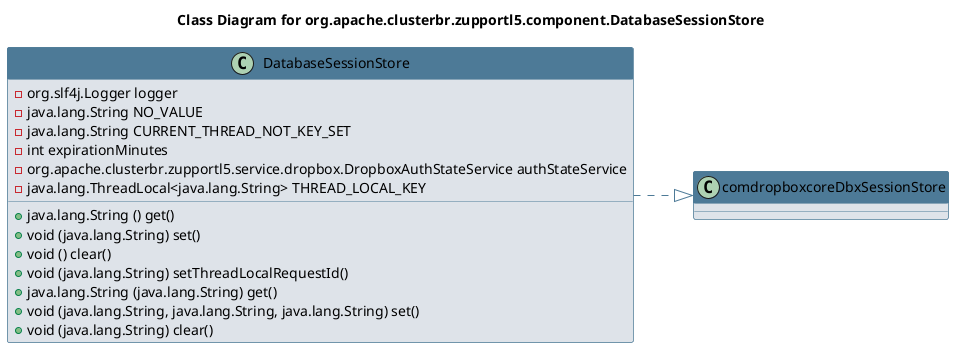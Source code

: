 @startuml 
skinparam class { 
 BackgroundColor #DEE3E9 
 ArrowColor #4D7A97 
 BorderColor #4D7A97 
}
left to right direction 
title Class Diagram for org.apache.clusterbr.zupportl5.component.DatabaseSessionStore
skinparam titleBackgroundColor White
skinparam classHeaderBackgroundColor #4D7A97 
skinparam stereotypeCBackgroundColor #F8981D 

class DatabaseSessionStore {
 - org.slf4j.Logger logger
 - java.lang.String NO_VALUE
 - java.lang.String CURRENT_THREAD_NOT_KEY_SET
 - int expirationMinutes
 - org.apache.clusterbr.zupportl5.service.dropbox.DropboxAuthStateService authStateService
 - java.lang.ThreadLocal<java.lang.String> THREAD_LOCAL_KEY
 + java.lang.String () get()
 + void (java.lang.String) set()
 + void () clear()
 + void (java.lang.String) setThreadLocalRequestId()
 + java.lang.String (java.lang.String) get()
 + void (java.lang.String, java.lang.String, java.lang.String) set()
 + void (java.lang.String) clear()
}
DatabaseSessionStore ..|> comdropboxcoreDbxSessionStore
@enduml